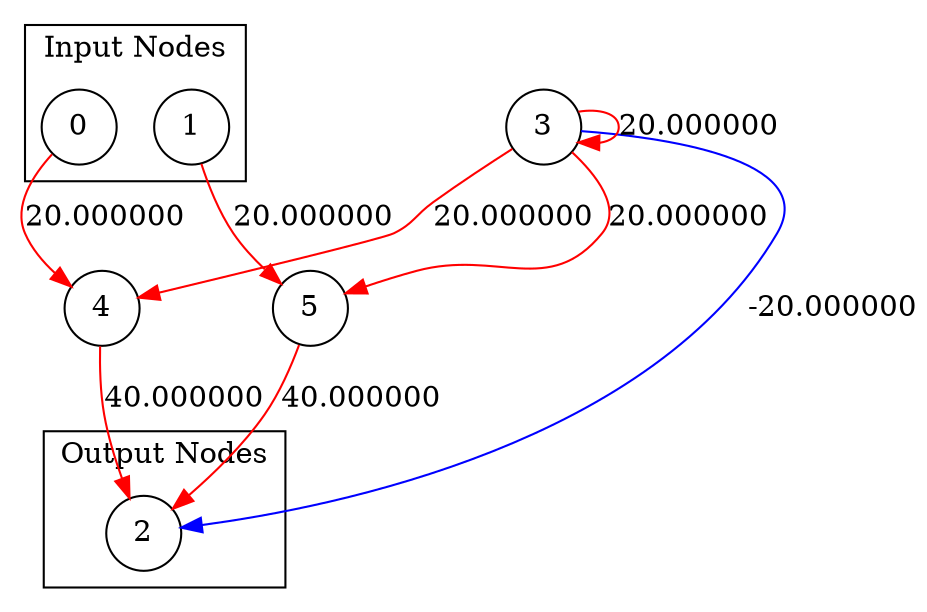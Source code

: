 digraph Evolutional_Graph_Neural_Network {
	rankdir=TB;
	node [shape = circle];
	subgraph cluster_0 {
		label="Input Nodes";
		0; 		1; 
	}

	subgraph cluster_1 {
		label="Output Nodes";
		2; 
	}

	0 -> 4[label=20.000000, weight=20.000000, color=red];
	1 -> 5[label=20.000000, weight=20.000000, color=red];
	3 -> 3[label=20.000000, weight=20.000000, color=red];
	3 -> 4[label=20.000000, weight=20.000000, color=red];
	3 -> 5[label=20.000000, weight=20.000000, color=red];
	3 -> 2[label=-20.000000, weight=-20.000000, color=blue];
	4 -> 2[label=40.000000, weight=40.000000, color=red];
	5 -> 2[label=40.000000, weight=40.000000, color=red];
}
